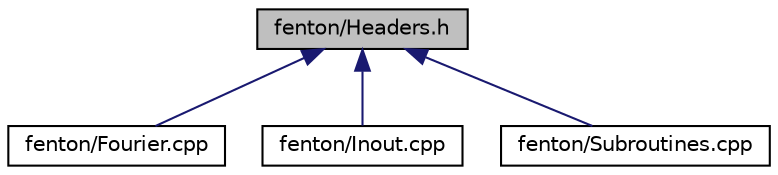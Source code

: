 digraph "fenton/Headers.h"
{
 // LATEX_PDF_SIZE
  edge [fontname="Helvetica",fontsize="10",labelfontname="Helvetica",labelfontsize="10"];
  node [fontname="Helvetica",fontsize="10",shape=record];
  Node1 [label="fenton/Headers.h",height=0.2,width=0.4,color="black", fillcolor="grey75", style="filled", fontcolor="black",tooltip=" "];
  Node1 -> Node2 [dir="back",color="midnightblue",fontsize="10",style="solid",fontname="Helvetica"];
  Node2 [label="fenton/Fourier.cpp",height=0.2,width=0.4,color="black", fillcolor="white", style="filled",URL="$Fourier_8cpp.html",tooltip=" "];
  Node1 -> Node3 [dir="back",color="midnightblue",fontsize="10",style="solid",fontname="Helvetica"];
  Node3 [label="fenton/Inout.cpp",height=0.2,width=0.4,color="black", fillcolor="white", style="filled",URL="$Inout_8cpp.html",tooltip=" "];
  Node1 -> Node4 [dir="back",color="midnightblue",fontsize="10",style="solid",fontname="Helvetica"];
  Node4 [label="fenton/Subroutines.cpp",height=0.2,width=0.4,color="black", fillcolor="white", style="filled",URL="$Subroutines_8cpp.html",tooltip=" "];
}
